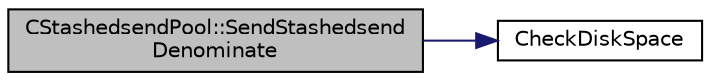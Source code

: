 digraph "CStashedsendPool::SendStashedsendDenominate"
{
  edge [fontname="Helvetica",fontsize="10",labelfontname="Helvetica",labelfontsize="10"];
  node [fontname="Helvetica",fontsize="10",shape=record];
  rankdir="LR";
  Node289 [label="CStashedsendPool::SendStashedsend\lDenominate",height=0.2,width=0.4,color="black", fillcolor="grey75", style="filled", fontcolor="black"];
  Node289 -> Node290 [color="midnightblue",fontsize="10",style="solid",fontname="Helvetica"];
  Node290 [label="CheckDiskSpace",height=0.2,width=0.4,color="black", fillcolor="white", style="filled",URL="$df/d0a/main_8cpp.html#a7d4a97e049394047743b48c0cd0f0791",tooltip="Check whether enough disk space is available for an incoming block. "];
}
